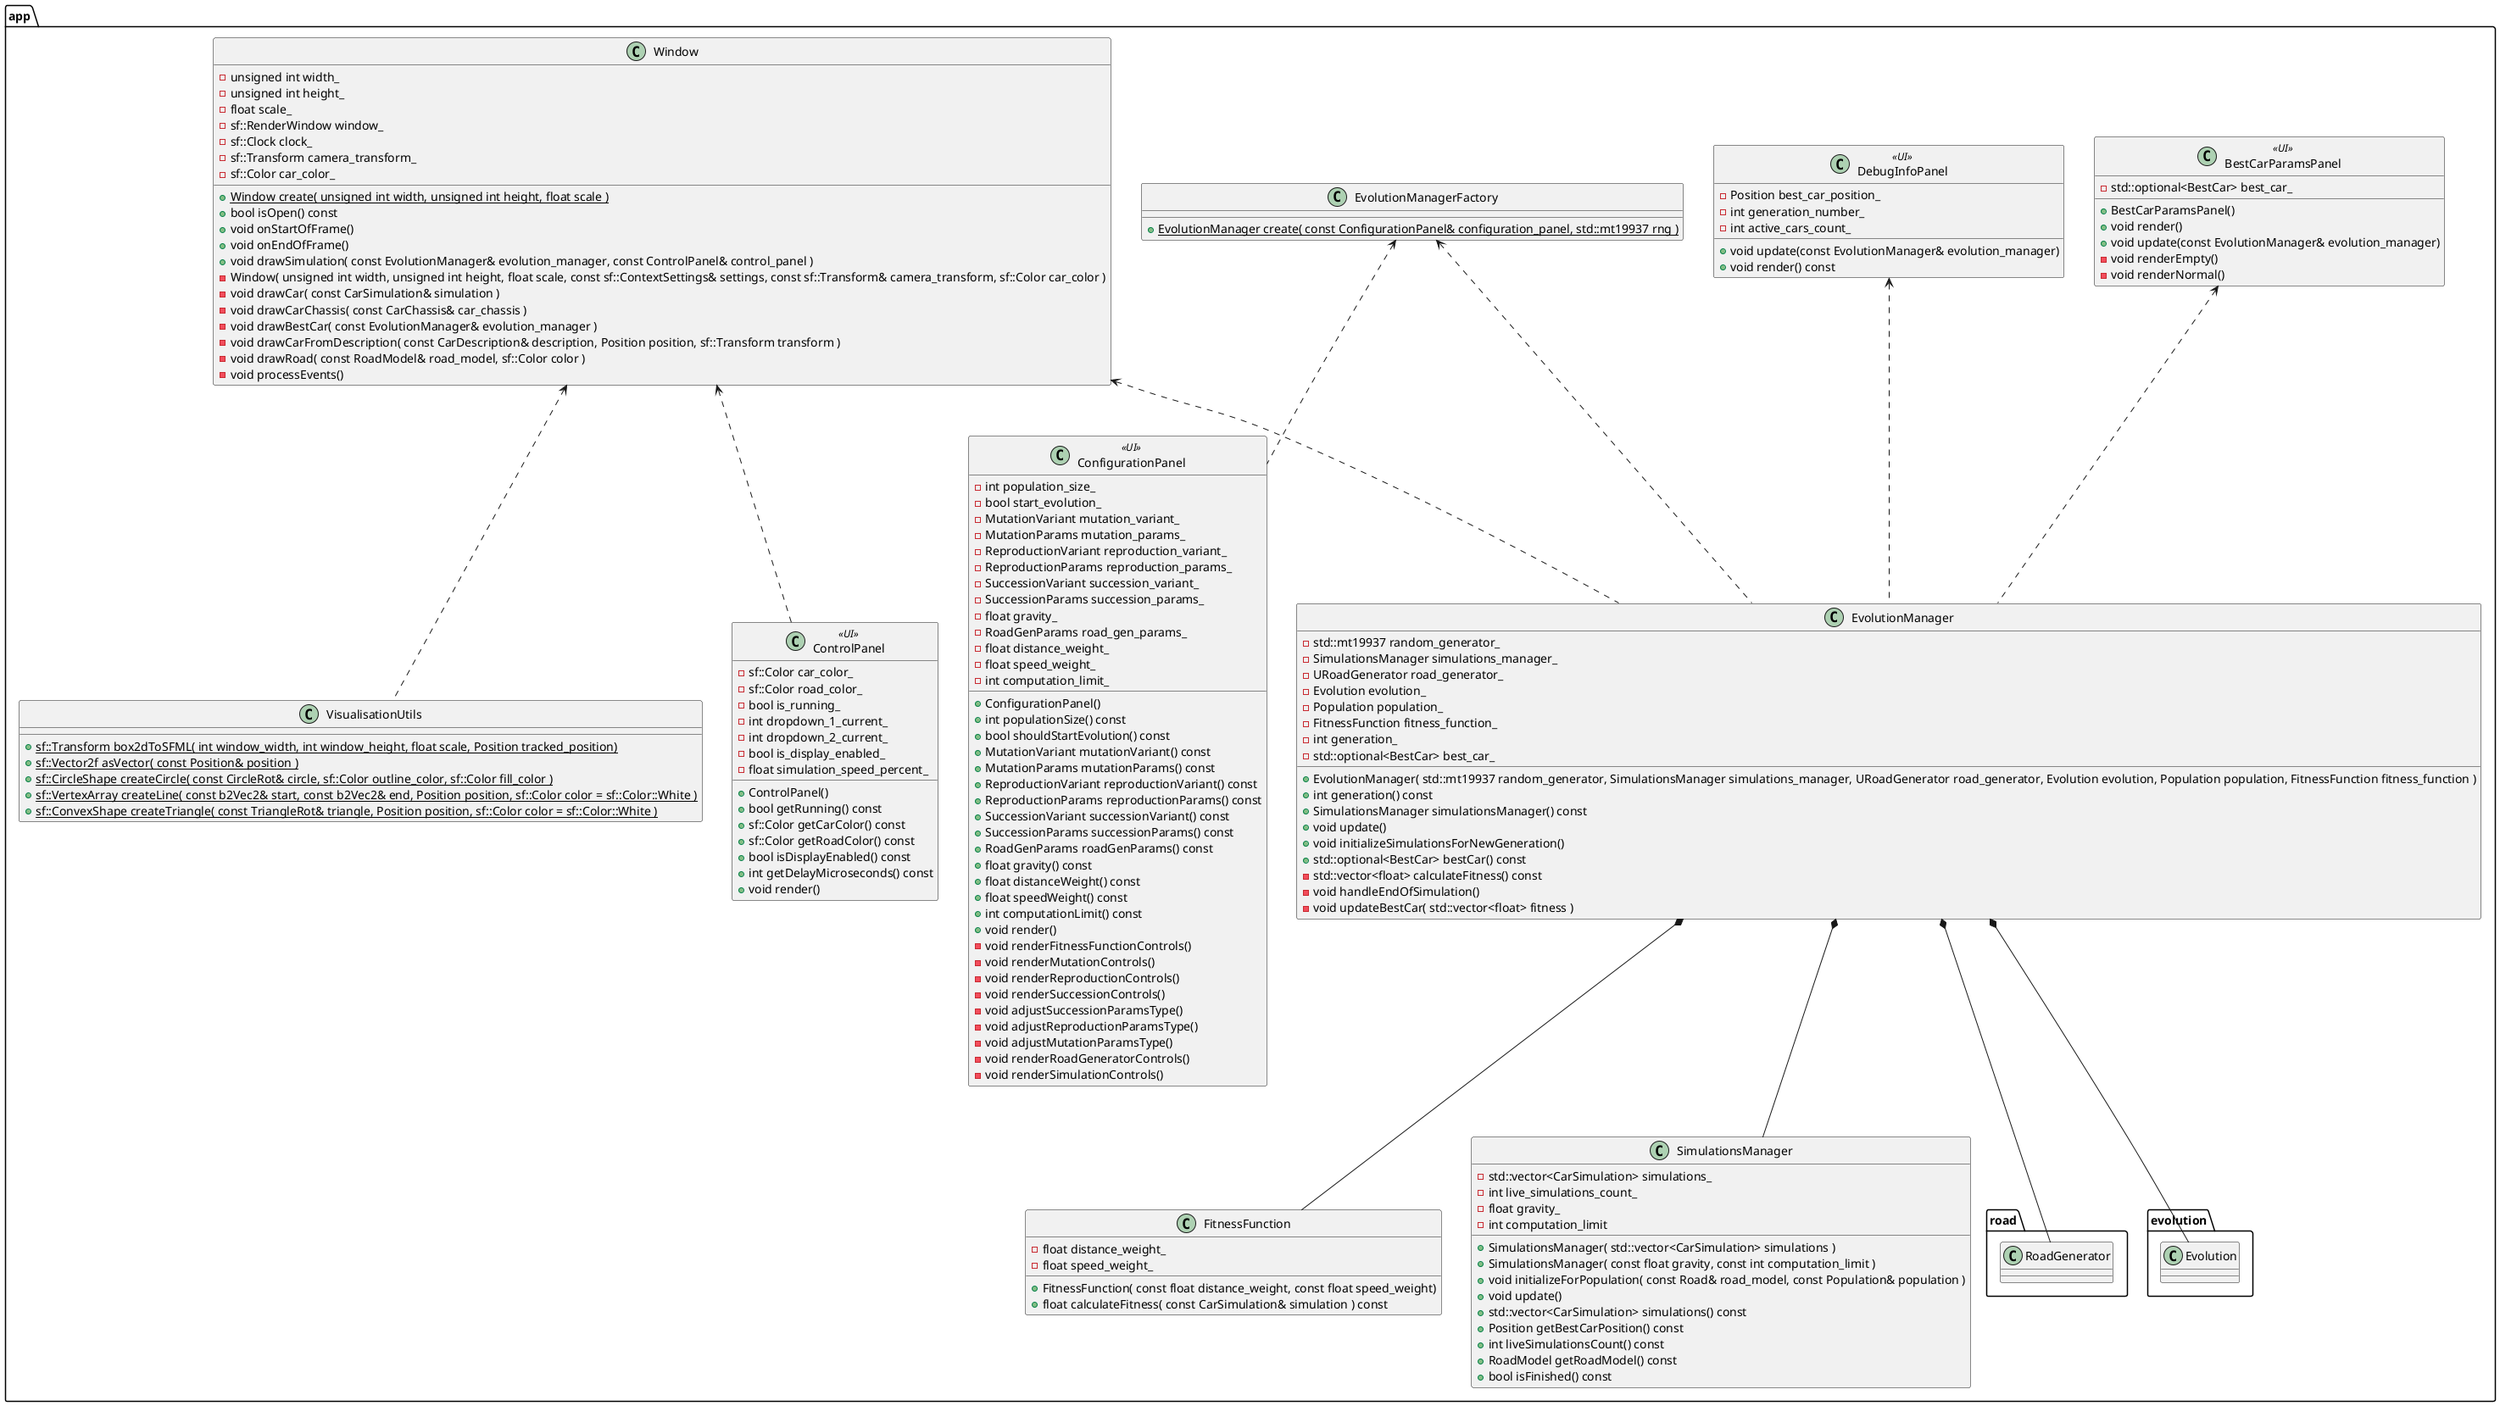 @startuml
'https://plantuml.com/class-diagram

package app {
    class BestCarParamsPanel <<UI>> {
        + BestCarParamsPanel()
        + void render()
        + void update(const EvolutionManager& evolution_manager)
        - void renderEmpty()
        - void renderNormal()
        - std::optional<BestCar> best_car_
    }

    class ConfigurationPanel <<UI>> {
        + ConfigurationPanel()
        + int populationSize() const
        + bool shouldStartEvolution() const
        + MutationVariant mutationVariant() const
        + MutationParams mutationParams() const
        + ReproductionVariant reproductionVariant() const
        + ReproductionParams reproductionParams() const
        + SuccessionVariant successionVariant() const
        + SuccessionParams successionParams() const
        + RoadGenParams roadGenParams() const
        + float gravity() const
        + float distanceWeight() const
        + float speedWeight() const
        + int computationLimit() const
        + void render()
        - void renderFitnessFunctionControls()
        - void renderMutationControls()
        - void renderReproductionControls()
        - void renderSuccessionControls()
        - void adjustSuccessionParamsType()
        - void adjustReproductionParamsType()
        - void adjustMutationParamsType()
        - void renderRoadGeneratorControls()
        - void renderSimulationControls()
        - int population_size_
        - bool start_evolution_
        - MutationVariant mutation_variant_
        - MutationParams mutation_params_
        - ReproductionVariant reproduction_variant_
        - ReproductionParams reproduction_params_
        - SuccessionVariant succession_variant_
        - SuccessionParams succession_params_
        - float gravity_
        - RoadGenParams road_gen_params_
        - float distance_weight_
        - float speed_weight_
        - int computation_limit_
    }

    class ControlPanel <<UI>> {
        + ControlPanel()
        + bool getRunning() const
        + sf::Color getCarColor() const
        + sf::Color getRoadColor() const
        + bool isDisplayEnabled() const
        + int getDelayMicroseconds() const
        + void render()
        - sf::Color car_color_
        - sf::Color road_color_
        - bool is_running_
        - int dropdown_1_current_
        - int dropdown_2_current_
        - bool is_display_enabled_
        - float simulation_speed_percent_
    }

    class DebugInfoPanel <<UI>> {
        + void update(const EvolutionManager& evolution_manager)
        + void render() const
        - Position best_car_position_
        - int generation_number_
        - int active_cars_count_
    }

    class EvolutionManager {
        + EvolutionManager( std::mt19937 random_generator, SimulationsManager simulations_manager, URoadGenerator road_generator, Evolution evolution, Population population, FitnessFunction fitness_function )
        + int generation() const
        + SimulationsManager simulationsManager() const
        + void update()
        + void initializeSimulationsForNewGeneration()
        + std::optional<BestCar> bestCar() const
        - std::vector<float> calculateFitness() const
        - void handleEndOfSimulation()
        - void updateBestCar( std::vector<float> fitness )
        - std::mt19937 random_generator_
        - SimulationsManager simulations_manager_
        - URoadGenerator road_generator_
        - Evolution evolution_
        - Population population_
        - FitnessFunction fitness_function_
        - int generation_
        - std::optional<BestCar> best_car_
    }

    class EvolutionManagerFactory {
        + {static} EvolutionManager create( const ConfigurationPanel& configuration_panel, std::mt19937 rng )
    }

    class FitnessFunction {
        + FitnessFunction( const float distance_weight, const float speed_weight)
        + float calculateFitness( const CarSimulation& simulation ) const
        - float distance_weight_
        - float speed_weight_
    }

    class SimulationsManager {
        + SimulationsManager( std::vector<CarSimulation> simulations )
        + SimulationsManager( const float gravity, const int computation_limit )
        + void initializeForPopulation( const Road& road_model, const Population& population )
        + void update()
        + std::vector<CarSimulation> simulations() const
        + Position getBestCarPosition() const
        + int liveSimulationsCount() const
        + RoadModel getRoadModel() const
        + bool isFinished() const
        - std::vector<CarSimulation> simulations_
        - int live_simulations_count_
        - float gravity_
        - int computation_limit
    }

    class VisualisationUtils {
        + {static} sf::Transform box2dToSFML( int window_width, int window_height, float scale, Position tracked_position)
        + {static} sf::Vector2f asVector( const Position& position )
        + {static} sf::CircleShape createCircle( const CircleRot& circle, sf::Color outline_color, sf::Color fill_color )
        + {static} sf::VertexArray createLine( const b2Vec2& start, const b2Vec2& end, Position position, sf::Color color = sf::Color::White )
        + {static} sf::ConvexShape createTriangle( const TriangleRot& triangle, Position position, sf::Color color = sf::Color::White )
    }

    class Window {
        + {static} Window create( unsigned int width, unsigned int height, float scale )
        + bool isOpen() const
        + void onStartOfFrame()
        + void onEndOfFrame()
        + void drawSimulation( const EvolutionManager& evolution_manager, const ControlPanel& control_panel )
        - Window( unsigned int width, unsigned int height, float scale, const sf::ContextSettings& settings, const sf::Transform& camera_transform, sf::Color car_color )
        - void drawCar( const CarSimulation& simulation )
        - void drawCarChassis( const CarChassis& car_chassis )
        - void drawBestCar( const EvolutionManager& evolution_manager )
        - void drawCarFromDescription( const CarDescription& description, Position position, sf::Transform transform )
        - void drawRoad( const RoadModel& road_model, sf::Color color )
        - void processEvents()
        - unsigned int width_
        - unsigned int height_
        - float scale_
        - sf::RenderWindow window_
        - sf::Clock clock_
        - sf::Transform camera_transform_
        - sf::Color car_color_
    }

    EvolutionManagerFactory <.. EvolutionManager
    EvolutionManagerFactory <.. ConfigurationPanel

    EvolutionManager *-- SimulationsManager
    EvolutionManager *-- FitnessFunction
    EvolutionManager *-- road.RoadGenerator
    EvolutionManager *-- evolution.Evolution

    Window <.. VisualisationUtils
    Window <.. EvolutionManager
    Window <.. ControlPanel

    DebugInfoPanel <.. EvolutionManager
    BestCarParamsPanel <.. EvolutionManager
}

@enduml